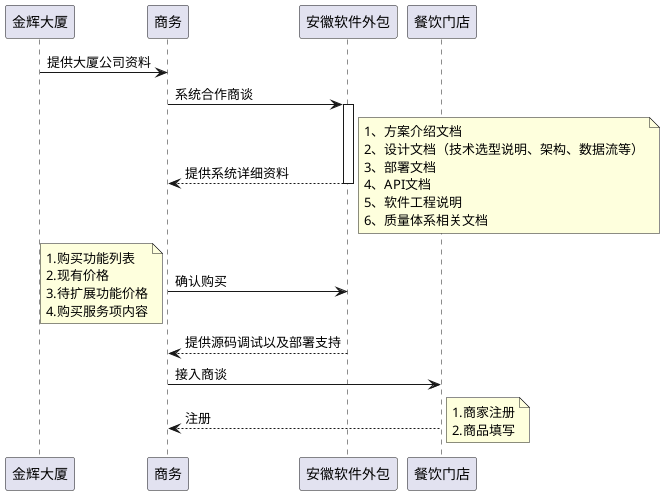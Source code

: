@startuml
金辉大厦 -> 商务: 提供大厦公司资料
商务 -> 安徽软件外包: 系统合作商谈
activate 安徽软件外包
return 提供系统详细资料
note right
1、方案介绍文档
2、设计文档（技术选型说明、架构、数据流等）
3、部署文档
4、API文档
5、软件工程说明
6、质量体系相关文档
end note

商务 -> 安徽软件外包: 确认购买
note left
1.购买功能列表
2.现有价格
3.待扩展功能价格
4.购买服务项内容
end note
return 提供源码调试以及部署支持

商务 -> 餐饮门店: 接入商谈
return 注册
note right
1.商家注册
2.商品填写
end note

@enduml